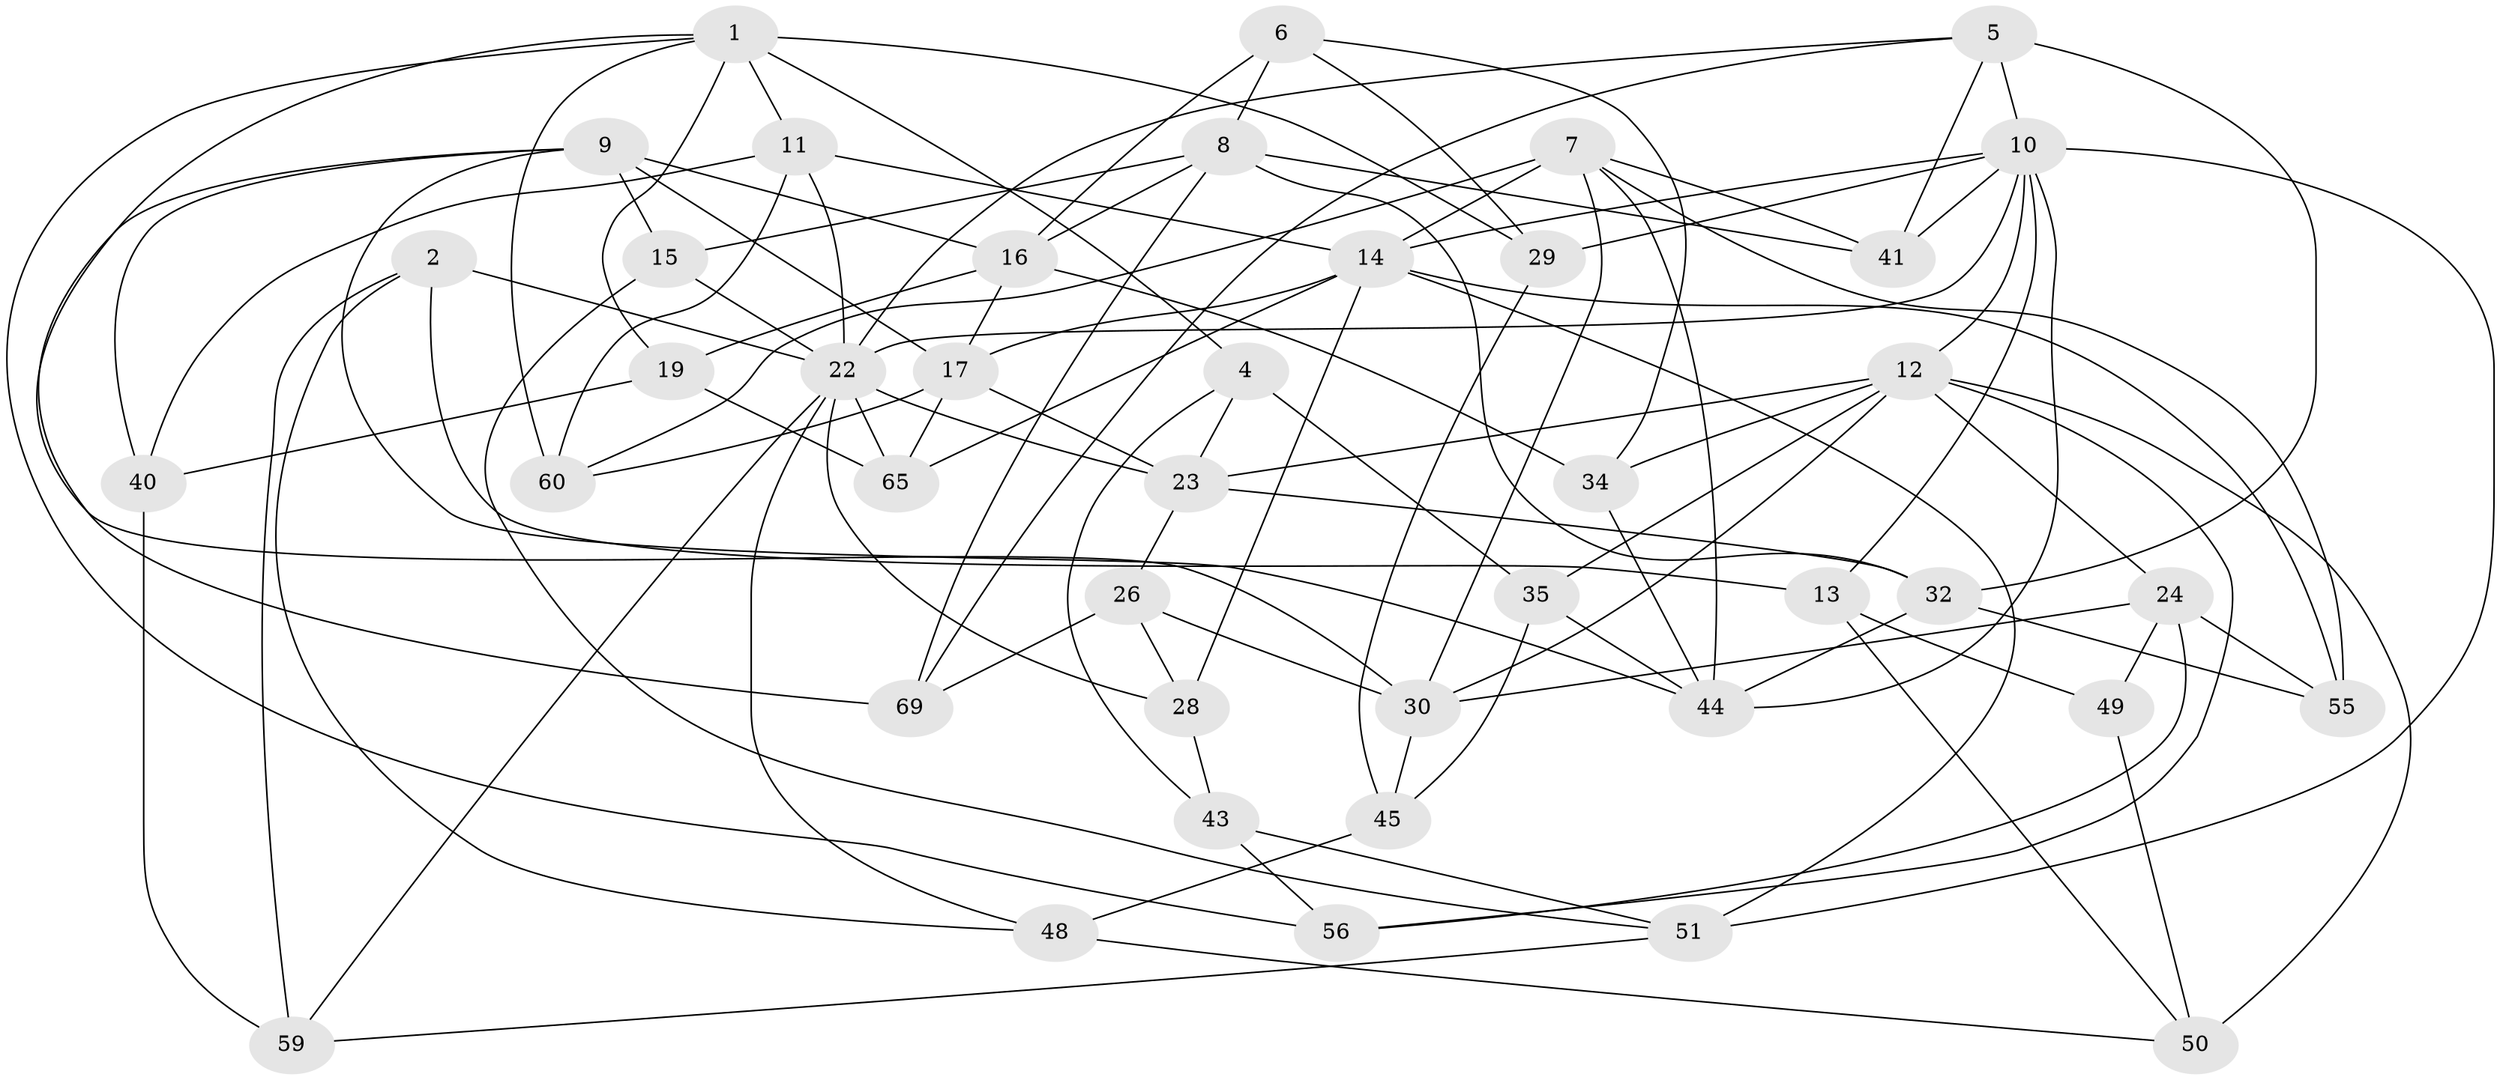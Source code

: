// original degree distribution, {4: 1.0}
// Generated by graph-tools (version 1.1) at 2025/20/03/04/25 18:20:55]
// undirected, 42 vertices, 105 edges
graph export_dot {
graph [start="1"]
  node [color=gray90,style=filled];
  1 [super="+3+66"];
  2;
  4;
  5 [super="+46+62"];
  6;
  7 [super="+68+47"];
  8 [super="+58"];
  9 [super="+38"];
  10 [super="+20+36"];
  11 [super="+67"];
  12 [super="+31"];
  13;
  14 [super="+18+39"];
  15;
  16 [super="+25"];
  17 [super="+21"];
  19;
  22 [super="+64+54+42"];
  23 [super="+70"];
  24 [super="+27"];
  26;
  28;
  29;
  30 [super="+33"];
  32 [super="+61"];
  34;
  35;
  40;
  41;
  43;
  44 [super="+53"];
  45;
  48;
  49;
  50;
  51 [super="+52"];
  55;
  56;
  59;
  60;
  65;
  69;
  1 -- 4;
  1 -- 11 [weight=2];
  1 -- 60;
  1 -- 29;
  1 -- 56;
  1 -- 19;
  1 -- 30;
  2 -- 13;
  2 -- 48;
  2 -- 59;
  2 -- 22;
  4 -- 43;
  4 -- 35;
  4 -- 23;
  5 -- 69;
  5 -- 32 [weight=2];
  5 -- 41;
  5 -- 22;
  5 -- 10;
  6 -- 8;
  6 -- 34;
  6 -- 16;
  6 -- 29;
  7 -- 55;
  7 -- 41;
  7 -- 14 [weight=3];
  7 -- 44;
  7 -- 60;
  7 -- 30;
  8 -- 32;
  8 -- 15;
  8 -- 41;
  8 -- 69;
  8 -- 16;
  9 -- 17;
  9 -- 69;
  9 -- 40;
  9 -- 44;
  9 -- 15;
  9 -- 16;
  10 -- 51 [weight=2];
  10 -- 14;
  10 -- 41;
  10 -- 29;
  10 -- 22;
  10 -- 12;
  10 -- 13;
  10 -- 44;
  11 -- 40;
  11 -- 60;
  11 -- 14;
  11 -- 22;
  12 -- 50;
  12 -- 23;
  12 -- 30;
  12 -- 34;
  12 -- 35;
  12 -- 24;
  12 -- 56;
  13 -- 49;
  13 -- 50;
  14 -- 28;
  14 -- 65;
  14 -- 55;
  14 -- 51;
  14 -- 17;
  15 -- 51;
  15 -- 22;
  16 -- 19;
  16 -- 34;
  16 -- 17;
  17 -- 23;
  17 -- 60;
  17 -- 65;
  19 -- 40;
  19 -- 65;
  22 -- 48;
  22 -- 59;
  22 -- 23;
  22 -- 65;
  22 -- 28;
  23 -- 26;
  23 -- 32;
  24 -- 30;
  24 -- 49 [weight=2];
  24 -- 56;
  24 -- 55;
  26 -- 28;
  26 -- 30;
  26 -- 69;
  28 -- 43;
  29 -- 45;
  30 -- 45;
  32 -- 44;
  32 -- 55;
  34 -- 44;
  35 -- 45;
  35 -- 44;
  40 -- 59;
  43 -- 56;
  43 -- 51;
  45 -- 48;
  48 -- 50;
  49 -- 50;
  51 -- 59;
}
